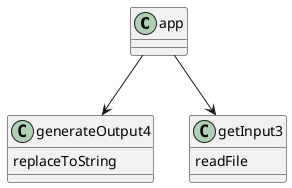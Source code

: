 @startuml
class app
class generateOutput4{
    replaceToString
}
class getInput3{
    readFile
}

app-->getInput3
app-->generateOutput4
@enduml